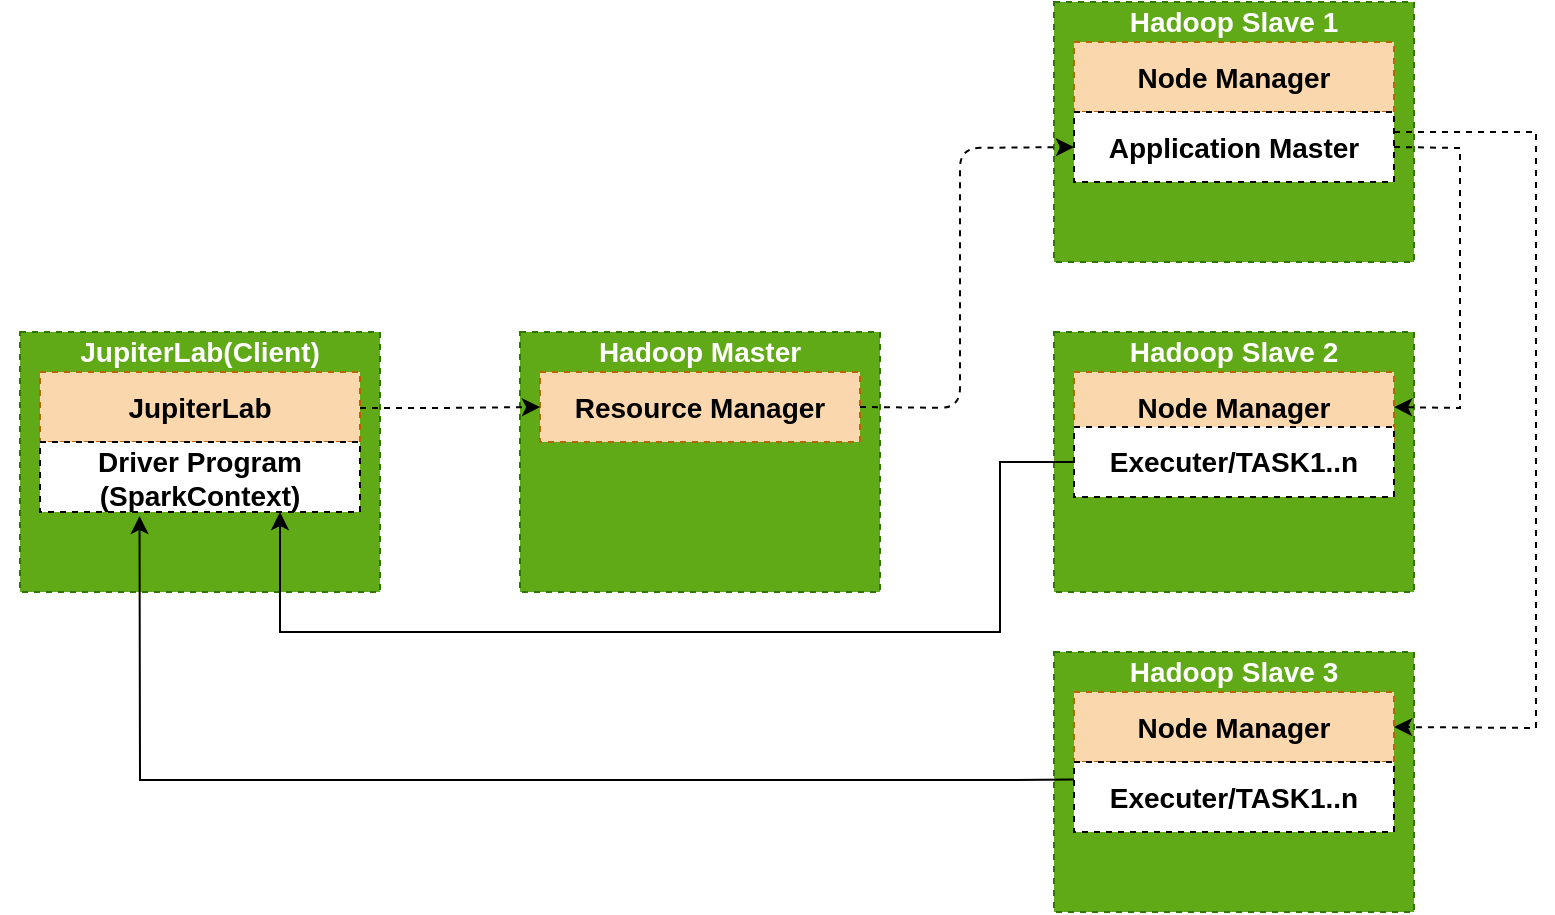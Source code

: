 <mxfile version="14.8.4" type="github">
  <diagram id="A_Xp12hPvk1jM4tSBFiL" name="Page-1">
    <mxGraphModel dx="1036" dy="479" grid="1" gridSize="10" guides="1" tooltips="1" connect="1" arrows="1" fold="1" page="1" pageScale="1" pageWidth="827" pageHeight="1169" math="0" shadow="0">
      <root>
        <mxCell id="0" />
        <mxCell id="1" parent="0" />
        <mxCell id="256bGyZT6xEaOLZ7kPRD-15" value="" style="group;" vertex="1" connectable="0" parent="1">
          <mxGeometry x="580" y="595" width="180" height="130" as="geometry" />
        </mxCell>
        <mxCell id="256bGyZT6xEaOLZ7kPRD-16" value="" style="rounded=0;whiteSpace=wrap;html=1;fontColor=#ffffff;fillColor=#60a917;strokeColor=#2D7600;dashed=1;" vertex="1" parent="256bGyZT6xEaOLZ7kPRD-15">
          <mxGeometry width="180" height="130" as="geometry" />
        </mxCell>
        <mxCell id="256bGyZT6xEaOLZ7kPRD-17" value="&lt;font style=&quot;font-size: 14px&quot;&gt;Hadoop Master&lt;/font&gt;" style="text;html=1;strokeColor=none;fillColor=none;align=center;verticalAlign=middle;whiteSpace=wrap;rounded=0;fontColor=#FFFFFF;fontStyle=1;" vertex="1" parent="256bGyZT6xEaOLZ7kPRD-15">
          <mxGeometry x="20" width="140" height="20" as="geometry" />
        </mxCell>
        <mxCell id="256bGyZT6xEaOLZ7kPRD-23" value="&lt;b&gt;&lt;font style=&quot;font-size: 14px&quot;&gt;Resource Manager&lt;/font&gt;&lt;/b&gt;" style="rounded=0;whiteSpace=wrap;html=1;dashed=1;fillColor=#fad7ac;strokeColor=#b46504;" vertex="1" parent="256bGyZT6xEaOLZ7kPRD-15">
          <mxGeometry x="10" y="20" width="160" height="35" as="geometry" />
        </mxCell>
        <mxCell id="256bGyZT6xEaOLZ7kPRD-24" value="" style="group;" vertex="1" connectable="0" parent="1">
          <mxGeometry x="320" y="595" width="180" height="130" as="geometry" />
        </mxCell>
        <mxCell id="256bGyZT6xEaOLZ7kPRD-25" value="" style="rounded=0;whiteSpace=wrap;html=1;fontColor=#ffffff;fillColor=#60a917;strokeColor=#2D7600;dashed=1;" vertex="1" parent="256bGyZT6xEaOLZ7kPRD-24">
          <mxGeometry x="10" width="180" height="130" as="geometry" />
        </mxCell>
        <mxCell id="256bGyZT6xEaOLZ7kPRD-26" value="&lt;font style=&quot;font-size: 14px&quot;&gt;JupiterLab(Client)&lt;/font&gt;" style="text;html=1;strokeColor=none;fillColor=none;align=center;verticalAlign=middle;whiteSpace=wrap;rounded=0;fontColor=#FFFFFF;fontStyle=1;" vertex="1" parent="256bGyZT6xEaOLZ7kPRD-24">
          <mxGeometry x="20" width="160" height="20" as="geometry" />
        </mxCell>
        <mxCell id="256bGyZT6xEaOLZ7kPRD-27" value="&lt;b&gt;&lt;font style=&quot;font-size: 14px&quot;&gt;JupiterLab&lt;/font&gt;&lt;/b&gt;" style="rounded=0;whiteSpace=wrap;html=1;dashed=1;fillColor=#fad7ac;strokeColor=#b46504;" vertex="1" parent="256bGyZT6xEaOLZ7kPRD-24">
          <mxGeometry x="20" y="20" width="160" height="35" as="geometry" />
        </mxCell>
        <mxCell id="256bGyZT6xEaOLZ7kPRD-41" style="edgeStyle=orthogonalEdgeStyle;rounded=0;orthogonalLoop=1;jettySize=auto;html=1;exitX=0.5;exitY=1;exitDx=0;exitDy=0;fontColor=#FFFFFF;" edge="1" parent="256bGyZT6xEaOLZ7kPRD-24" source="256bGyZT6xEaOLZ7kPRD-25" target="256bGyZT6xEaOLZ7kPRD-25">
          <mxGeometry relative="1" as="geometry" />
        </mxCell>
        <mxCell id="256bGyZT6xEaOLZ7kPRD-43" value="&lt;font color=&quot;#000000&quot; style=&quot;font-size: 14px&quot;&gt;&lt;b&gt;Driver Program (SparkContext)&lt;/b&gt;&lt;/font&gt;" style="rounded=0;whiteSpace=wrap;html=1;dashed=1;fontColor=#FFFFFF;" vertex="1" parent="256bGyZT6xEaOLZ7kPRD-24">
          <mxGeometry x="20" y="55" width="160" height="35" as="geometry" />
        </mxCell>
        <mxCell id="256bGyZT6xEaOLZ7kPRD-28" value="" style="group;" vertex="1" connectable="0" parent="1">
          <mxGeometry x="847" y="430" width="180" height="130" as="geometry" />
        </mxCell>
        <mxCell id="256bGyZT6xEaOLZ7kPRD-29" value="" style="rounded=0;whiteSpace=wrap;html=1;fontColor=#ffffff;fillColor=#60a917;strokeColor=#2D7600;dashed=1;" vertex="1" parent="256bGyZT6xEaOLZ7kPRD-28">
          <mxGeometry width="180" height="130" as="geometry" />
        </mxCell>
        <mxCell id="256bGyZT6xEaOLZ7kPRD-30" value="&lt;font style=&quot;font-size: 14px&quot;&gt;Hadoop Slave 1&lt;/font&gt;" style="text;html=1;strokeColor=none;fillColor=none;align=center;verticalAlign=middle;whiteSpace=wrap;rounded=0;fontColor=#FFFFFF;fontStyle=1;" vertex="1" parent="256bGyZT6xEaOLZ7kPRD-28">
          <mxGeometry x="20" width="140" height="20" as="geometry" />
        </mxCell>
        <mxCell id="256bGyZT6xEaOLZ7kPRD-31" value="&lt;b&gt;&lt;font style=&quot;font-size: 14px&quot;&gt;Node Manager&lt;/font&gt;&lt;/b&gt;" style="rounded=0;whiteSpace=wrap;html=1;dashed=1;fillColor=#fad7ac;strokeColor=#b46504;" vertex="1" parent="256bGyZT6xEaOLZ7kPRD-28">
          <mxGeometry x="10" y="20" width="160" height="35" as="geometry" />
        </mxCell>
        <mxCell id="256bGyZT6xEaOLZ7kPRD-42" value="&lt;font color=&quot;#000000&quot; style=&quot;font-size: 14px&quot;&gt;&lt;b&gt;Application Master&lt;/b&gt;&lt;/font&gt;" style="rounded=0;whiteSpace=wrap;html=1;dashed=1;fontColor=#FFFFFF;" vertex="1" parent="256bGyZT6xEaOLZ7kPRD-28">
          <mxGeometry x="10" y="55" width="160" height="35" as="geometry" />
        </mxCell>
        <mxCell id="256bGyZT6xEaOLZ7kPRD-33" value="" style="group;" vertex="1" connectable="0" parent="1">
          <mxGeometry x="847" y="595" width="180" height="130" as="geometry" />
        </mxCell>
        <mxCell id="256bGyZT6xEaOLZ7kPRD-34" value="" style="rounded=0;whiteSpace=wrap;html=1;fontColor=#ffffff;fillColor=#60a917;strokeColor=#2D7600;dashed=1;" vertex="1" parent="256bGyZT6xEaOLZ7kPRD-33">
          <mxGeometry width="180" height="130" as="geometry" />
        </mxCell>
        <mxCell id="256bGyZT6xEaOLZ7kPRD-35" value="&lt;font style=&quot;font-size: 14px&quot;&gt;Hadoop Slave 2&lt;/font&gt;" style="text;html=1;strokeColor=none;fillColor=none;align=center;verticalAlign=middle;whiteSpace=wrap;rounded=0;fontColor=#FFFFFF;fontStyle=1;" vertex="1" parent="256bGyZT6xEaOLZ7kPRD-33">
          <mxGeometry x="20" width="140" height="20" as="geometry" />
        </mxCell>
        <mxCell id="256bGyZT6xEaOLZ7kPRD-36" value="&lt;b&gt;&lt;font style=&quot;font-size: 14px&quot;&gt;Node Manager&lt;/font&gt;&lt;/b&gt;" style="rounded=0;whiteSpace=wrap;html=1;dashed=1;fillColor=#fad7ac;strokeColor=#b46504;" vertex="1" parent="256bGyZT6xEaOLZ7kPRD-33">
          <mxGeometry x="10" y="20" width="160" height="35" as="geometry" />
        </mxCell>
        <mxCell id="256bGyZT6xEaOLZ7kPRD-46" value="&lt;font color=&quot;#000000&quot; style=&quot;font-size: 14px&quot;&gt;&lt;b&gt;Executer/TASK1..n&lt;/b&gt;&lt;/font&gt;" style="rounded=0;whiteSpace=wrap;html=1;dashed=1;fontColor=#FFFFFF;" vertex="1" parent="256bGyZT6xEaOLZ7kPRD-33">
          <mxGeometry x="10" y="47.5" width="160" height="35" as="geometry" />
        </mxCell>
        <mxCell id="256bGyZT6xEaOLZ7kPRD-37" value="" style="group;" vertex="1" connectable="0" parent="1">
          <mxGeometry x="847" y="755" width="180" height="130" as="geometry" />
        </mxCell>
        <mxCell id="256bGyZT6xEaOLZ7kPRD-38" value="" style="rounded=0;whiteSpace=wrap;html=1;fontColor=#ffffff;fillColor=#60a917;strokeColor=#2D7600;dashed=1;" vertex="1" parent="256bGyZT6xEaOLZ7kPRD-37">
          <mxGeometry width="180" height="130" as="geometry" />
        </mxCell>
        <mxCell id="256bGyZT6xEaOLZ7kPRD-39" value="&lt;font style=&quot;font-size: 14px&quot;&gt;Hadoop Slave 3&lt;/font&gt;" style="text;html=1;strokeColor=none;fillColor=none;align=center;verticalAlign=middle;whiteSpace=wrap;rounded=0;fontColor=#FFFFFF;fontStyle=1;" vertex="1" parent="256bGyZT6xEaOLZ7kPRD-37">
          <mxGeometry x="20" width="140" height="20" as="geometry" />
        </mxCell>
        <mxCell id="256bGyZT6xEaOLZ7kPRD-40" value="&lt;b&gt;&lt;font style=&quot;font-size: 14px&quot;&gt;Node Manager&lt;/font&gt;&lt;/b&gt;" style="rounded=0;whiteSpace=wrap;html=1;dashed=1;fillColor=#fad7ac;strokeColor=#b46504;" vertex="1" parent="256bGyZT6xEaOLZ7kPRD-37">
          <mxGeometry x="10" y="20" width="160" height="35" as="geometry" />
        </mxCell>
        <mxCell id="256bGyZT6xEaOLZ7kPRD-47" value="&lt;font color=&quot;#000000&quot; style=&quot;font-size: 14px&quot;&gt;&lt;b&gt;Executer/TASK1..n&lt;/b&gt;&lt;/font&gt;" style="rounded=0;whiteSpace=wrap;html=1;dashed=1;fontColor=#FFFFFF;" vertex="1" parent="256bGyZT6xEaOLZ7kPRD-37">
          <mxGeometry x="10" y="55" width="160" height="35" as="geometry" />
        </mxCell>
        <mxCell id="256bGyZT6xEaOLZ7kPRD-44" value="" style="endArrow=classic;html=1;fontColor=#FFFFFF;entryX=0;entryY=0.5;entryDx=0;entryDy=0;rounded=0;dashed=1;" edge="1" parent="1" target="256bGyZT6xEaOLZ7kPRD-23">
          <mxGeometry width="50" height="50" relative="1" as="geometry">
            <mxPoint x="500" y="633" as="sourcePoint" />
            <mxPoint x="660" y="455" as="targetPoint" />
            <Array as="points">
              <mxPoint x="540" y="633" />
            </Array>
          </mxGeometry>
        </mxCell>
        <mxCell id="256bGyZT6xEaOLZ7kPRD-45" value="" style="endArrow=classic;html=1;dashed=1;fontColor=#FFFFFF;exitX=1;exitY=0.5;exitDx=0;exitDy=0;entryX=0;entryY=0.5;entryDx=0;entryDy=0;" edge="1" parent="1" source="256bGyZT6xEaOLZ7kPRD-23" target="256bGyZT6xEaOLZ7kPRD-42">
          <mxGeometry width="50" height="50" relative="1" as="geometry">
            <mxPoint x="740" y="505" as="sourcePoint" />
            <mxPoint x="790" y="455" as="targetPoint" />
            <Array as="points">
              <mxPoint x="800" y="633" />
              <mxPoint x="800" y="565" />
              <mxPoint x="800" y="503" />
            </Array>
          </mxGeometry>
        </mxCell>
        <mxCell id="256bGyZT6xEaOLZ7kPRD-49" value="" style="endArrow=classic;html=1;dashed=1;fontColor=#FFFFFF;entryX=1;entryY=0.5;entryDx=0;entryDy=0;rounded=0;exitX=1;exitY=0.5;exitDx=0;exitDy=0;" edge="1" parent="1" source="256bGyZT6xEaOLZ7kPRD-42" target="256bGyZT6xEaOLZ7kPRD-36">
          <mxGeometry width="50" height="50" relative="1" as="geometry">
            <mxPoint x="1017" y="505" as="sourcePoint" />
            <mxPoint x="1100" y="655" as="targetPoint" />
            <Array as="points">
              <mxPoint x="1050" y="503" />
              <mxPoint x="1050" y="555" />
              <mxPoint x="1050" y="585" />
              <mxPoint x="1050" y="633" />
            </Array>
          </mxGeometry>
        </mxCell>
        <mxCell id="256bGyZT6xEaOLZ7kPRD-50" value="" style="endArrow=classic;html=1;dashed=1;fontColor=#FFFFFF;entryX=1;entryY=0.5;entryDx=0;entryDy=0;rounded=0;" edge="1" parent="1" target="256bGyZT6xEaOLZ7kPRD-40">
          <mxGeometry width="50" height="50" relative="1" as="geometry">
            <mxPoint x="1017" y="495" as="sourcePoint" />
            <mxPoint x="1055" y="642.5" as="targetPoint" />
            <Array as="points">
              <mxPoint x="1088" y="495" />
              <mxPoint x="1088" y="565" />
              <mxPoint x="1088" y="595" />
              <mxPoint x="1088" y="793" />
            </Array>
          </mxGeometry>
        </mxCell>
        <mxCell id="256bGyZT6xEaOLZ7kPRD-51" value="" style="endArrow=classic;html=1;fontColor=#FFFFFF;exitX=0;exitY=0.5;exitDx=0;exitDy=0;entryX=0.75;entryY=1;entryDx=0;entryDy=0;rounded=0;" edge="1" parent="1" source="256bGyZT6xEaOLZ7kPRD-46" target="256bGyZT6xEaOLZ7kPRD-43">
          <mxGeometry width="50" height="50" relative="1" as="geometry">
            <mxPoint x="570" y="695" as="sourcePoint" />
            <mxPoint x="580" y="805" as="targetPoint" />
            <Array as="points">
              <mxPoint x="820" y="660" />
              <mxPoint x="820" y="745" />
              <mxPoint x="460" y="745" />
            </Array>
          </mxGeometry>
        </mxCell>
        <mxCell id="256bGyZT6xEaOLZ7kPRD-52" value="" style="endArrow=classic;html=1;fontColor=#FFFFFF;entryX=0.311;entryY=1.057;entryDx=0;entryDy=0;rounded=0;entryPerimeter=0;exitX=0;exitY=0.25;exitDx=0;exitDy=0;" edge="1" parent="1" source="256bGyZT6xEaOLZ7kPRD-47" target="256bGyZT6xEaOLZ7kPRD-43">
          <mxGeometry width="50" height="50" relative="1" as="geometry">
            <mxPoint x="857" y="828" as="sourcePoint" />
            <mxPoint x="460" y="853" as="targetPoint" />
            <Array as="points">
              <mxPoint x="820" y="819" />
              <mxPoint x="480" y="819" />
              <mxPoint x="390" y="819" />
            </Array>
          </mxGeometry>
        </mxCell>
      </root>
    </mxGraphModel>
  </diagram>
</mxfile>
